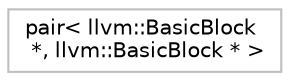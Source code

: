 digraph "Graphical Class Hierarchy"
{
 // LATEX_PDF_SIZE
  bgcolor="transparent";
  edge [fontname="Helvetica",fontsize="10",labelfontname="Helvetica",labelfontsize="10"];
  node [fontname="Helvetica",fontsize="10",shape=record];
  rankdir="LR";
  Node0 [label="pair\< llvm::BasicBlock\l *, llvm::BasicBlock * \>",height=0.2,width=0.4,color="grey75",tooltip=" "];
}
